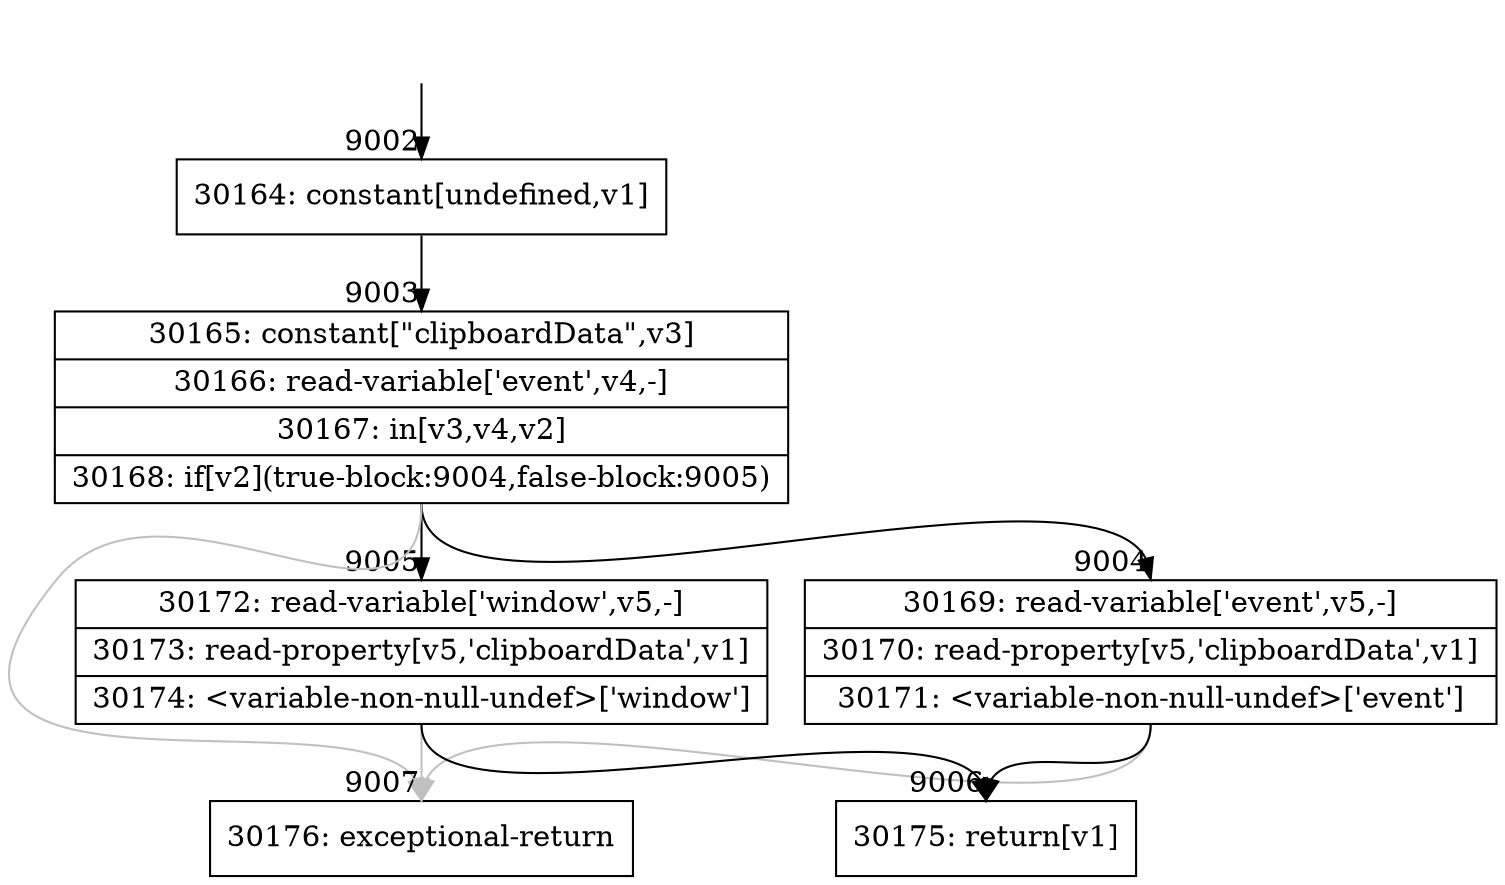 digraph {
rankdir="TD"
BB_entry647[shape=none,label=""];
BB_entry647 -> BB9002 [tailport=s, headport=n, headlabel="    9002"]
BB9002 [shape=record label="{30164: constant[undefined,v1]}" ] 
BB9002 -> BB9003 [tailport=s, headport=n, headlabel="      9003"]
BB9003 [shape=record label="{30165: constant[\"clipboardData\",v3]|30166: read-variable['event',v4,-]|30167: in[v3,v4,v2]|30168: if[v2](true-block:9004,false-block:9005)}" ] 
BB9003 -> BB9004 [tailport=s, headport=n, headlabel="      9004"]
BB9003 -> BB9005 [tailport=s, headport=n, headlabel="      9005"]
BB9003 -> BB9007 [tailport=s, headport=n, color=gray, headlabel="      9007"]
BB9004 [shape=record label="{30169: read-variable['event',v5,-]|30170: read-property[v5,'clipboardData',v1]|30171: \<variable-non-null-undef\>['event']}" ] 
BB9004 -> BB9006 [tailport=s, headport=n, headlabel="      9006"]
BB9004 -> BB9007 [tailport=s, headport=n, color=gray]
BB9005 [shape=record label="{30172: read-variable['window',v5,-]|30173: read-property[v5,'clipboardData',v1]|30174: \<variable-non-null-undef\>['window']}" ] 
BB9005 -> BB9006 [tailport=s, headport=n]
BB9005 -> BB9007 [tailport=s, headport=n, color=gray]
BB9006 [shape=record label="{30175: return[v1]}" ] 
BB9007 [shape=record label="{30176: exceptional-return}" ] 
//#$~ 15818
}
